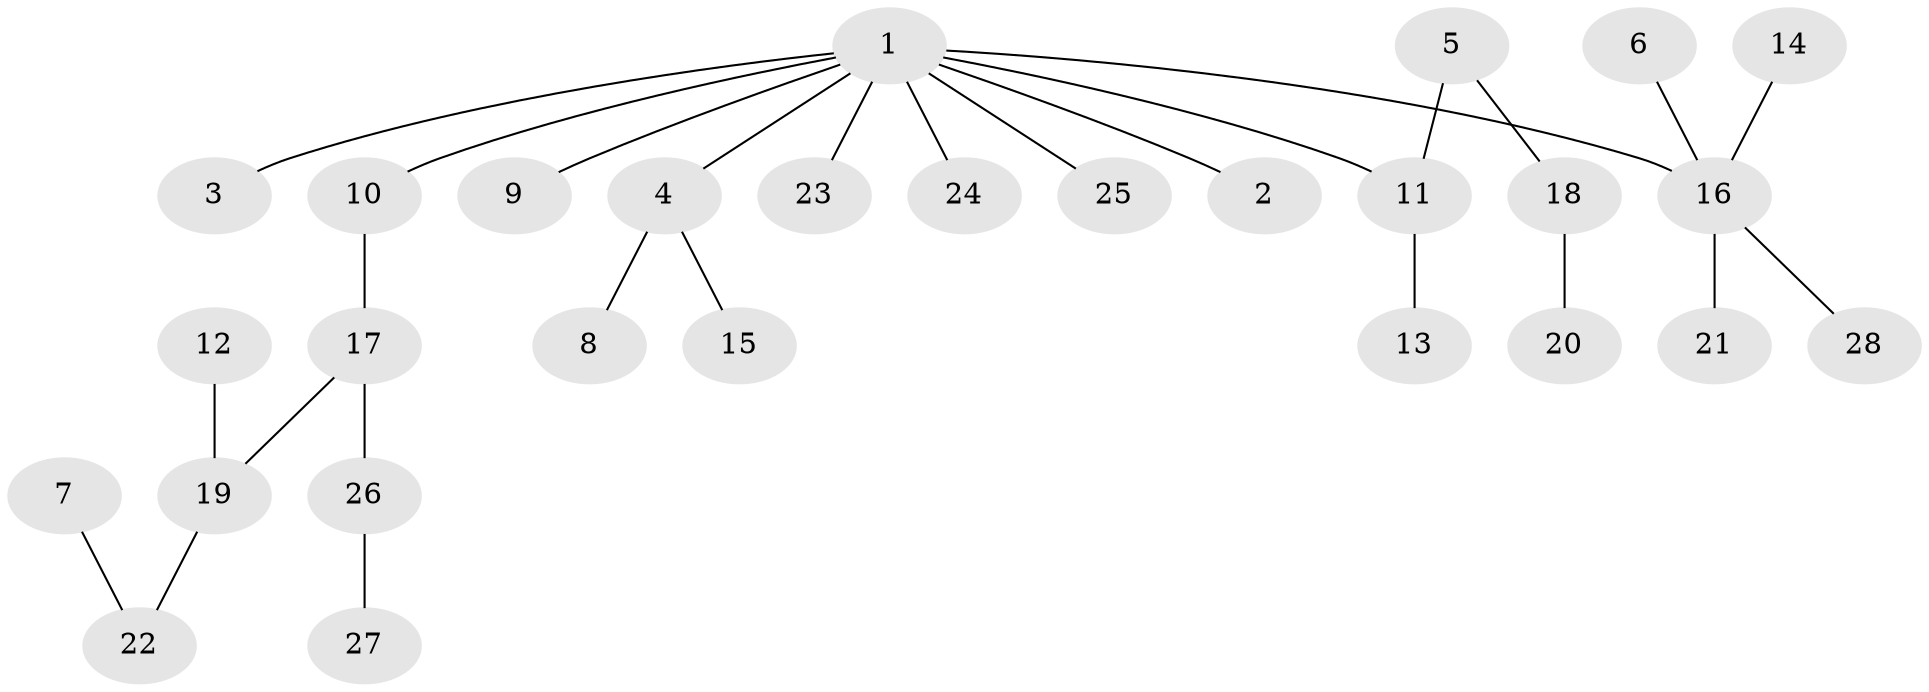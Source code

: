 // original degree distribution, {5: 0.05357142857142857, 8: 0.017857142857142856, 3: 0.10714285714285714, 2: 0.19642857142857142, 1: 0.5535714285714286, 4: 0.07142857142857142}
// Generated by graph-tools (version 1.1) at 2025/26/03/09/25 03:26:28]
// undirected, 28 vertices, 27 edges
graph export_dot {
graph [start="1"]
  node [color=gray90,style=filled];
  1;
  2;
  3;
  4;
  5;
  6;
  7;
  8;
  9;
  10;
  11;
  12;
  13;
  14;
  15;
  16;
  17;
  18;
  19;
  20;
  21;
  22;
  23;
  24;
  25;
  26;
  27;
  28;
  1 -- 2 [weight=1.0];
  1 -- 3 [weight=1.0];
  1 -- 4 [weight=1.0];
  1 -- 9 [weight=1.0];
  1 -- 10 [weight=1.0];
  1 -- 11 [weight=1.0];
  1 -- 16 [weight=1.0];
  1 -- 23 [weight=1.0];
  1 -- 24 [weight=1.0];
  1 -- 25 [weight=1.0];
  4 -- 8 [weight=1.0];
  4 -- 15 [weight=1.0];
  5 -- 11 [weight=1.0];
  5 -- 18 [weight=1.0];
  6 -- 16 [weight=1.0];
  7 -- 22 [weight=1.0];
  10 -- 17 [weight=1.0];
  11 -- 13 [weight=1.0];
  12 -- 19 [weight=1.0];
  14 -- 16 [weight=1.0];
  16 -- 21 [weight=1.0];
  16 -- 28 [weight=1.0];
  17 -- 19 [weight=1.0];
  17 -- 26 [weight=1.0];
  18 -- 20 [weight=1.0];
  19 -- 22 [weight=1.0];
  26 -- 27 [weight=1.0];
}
